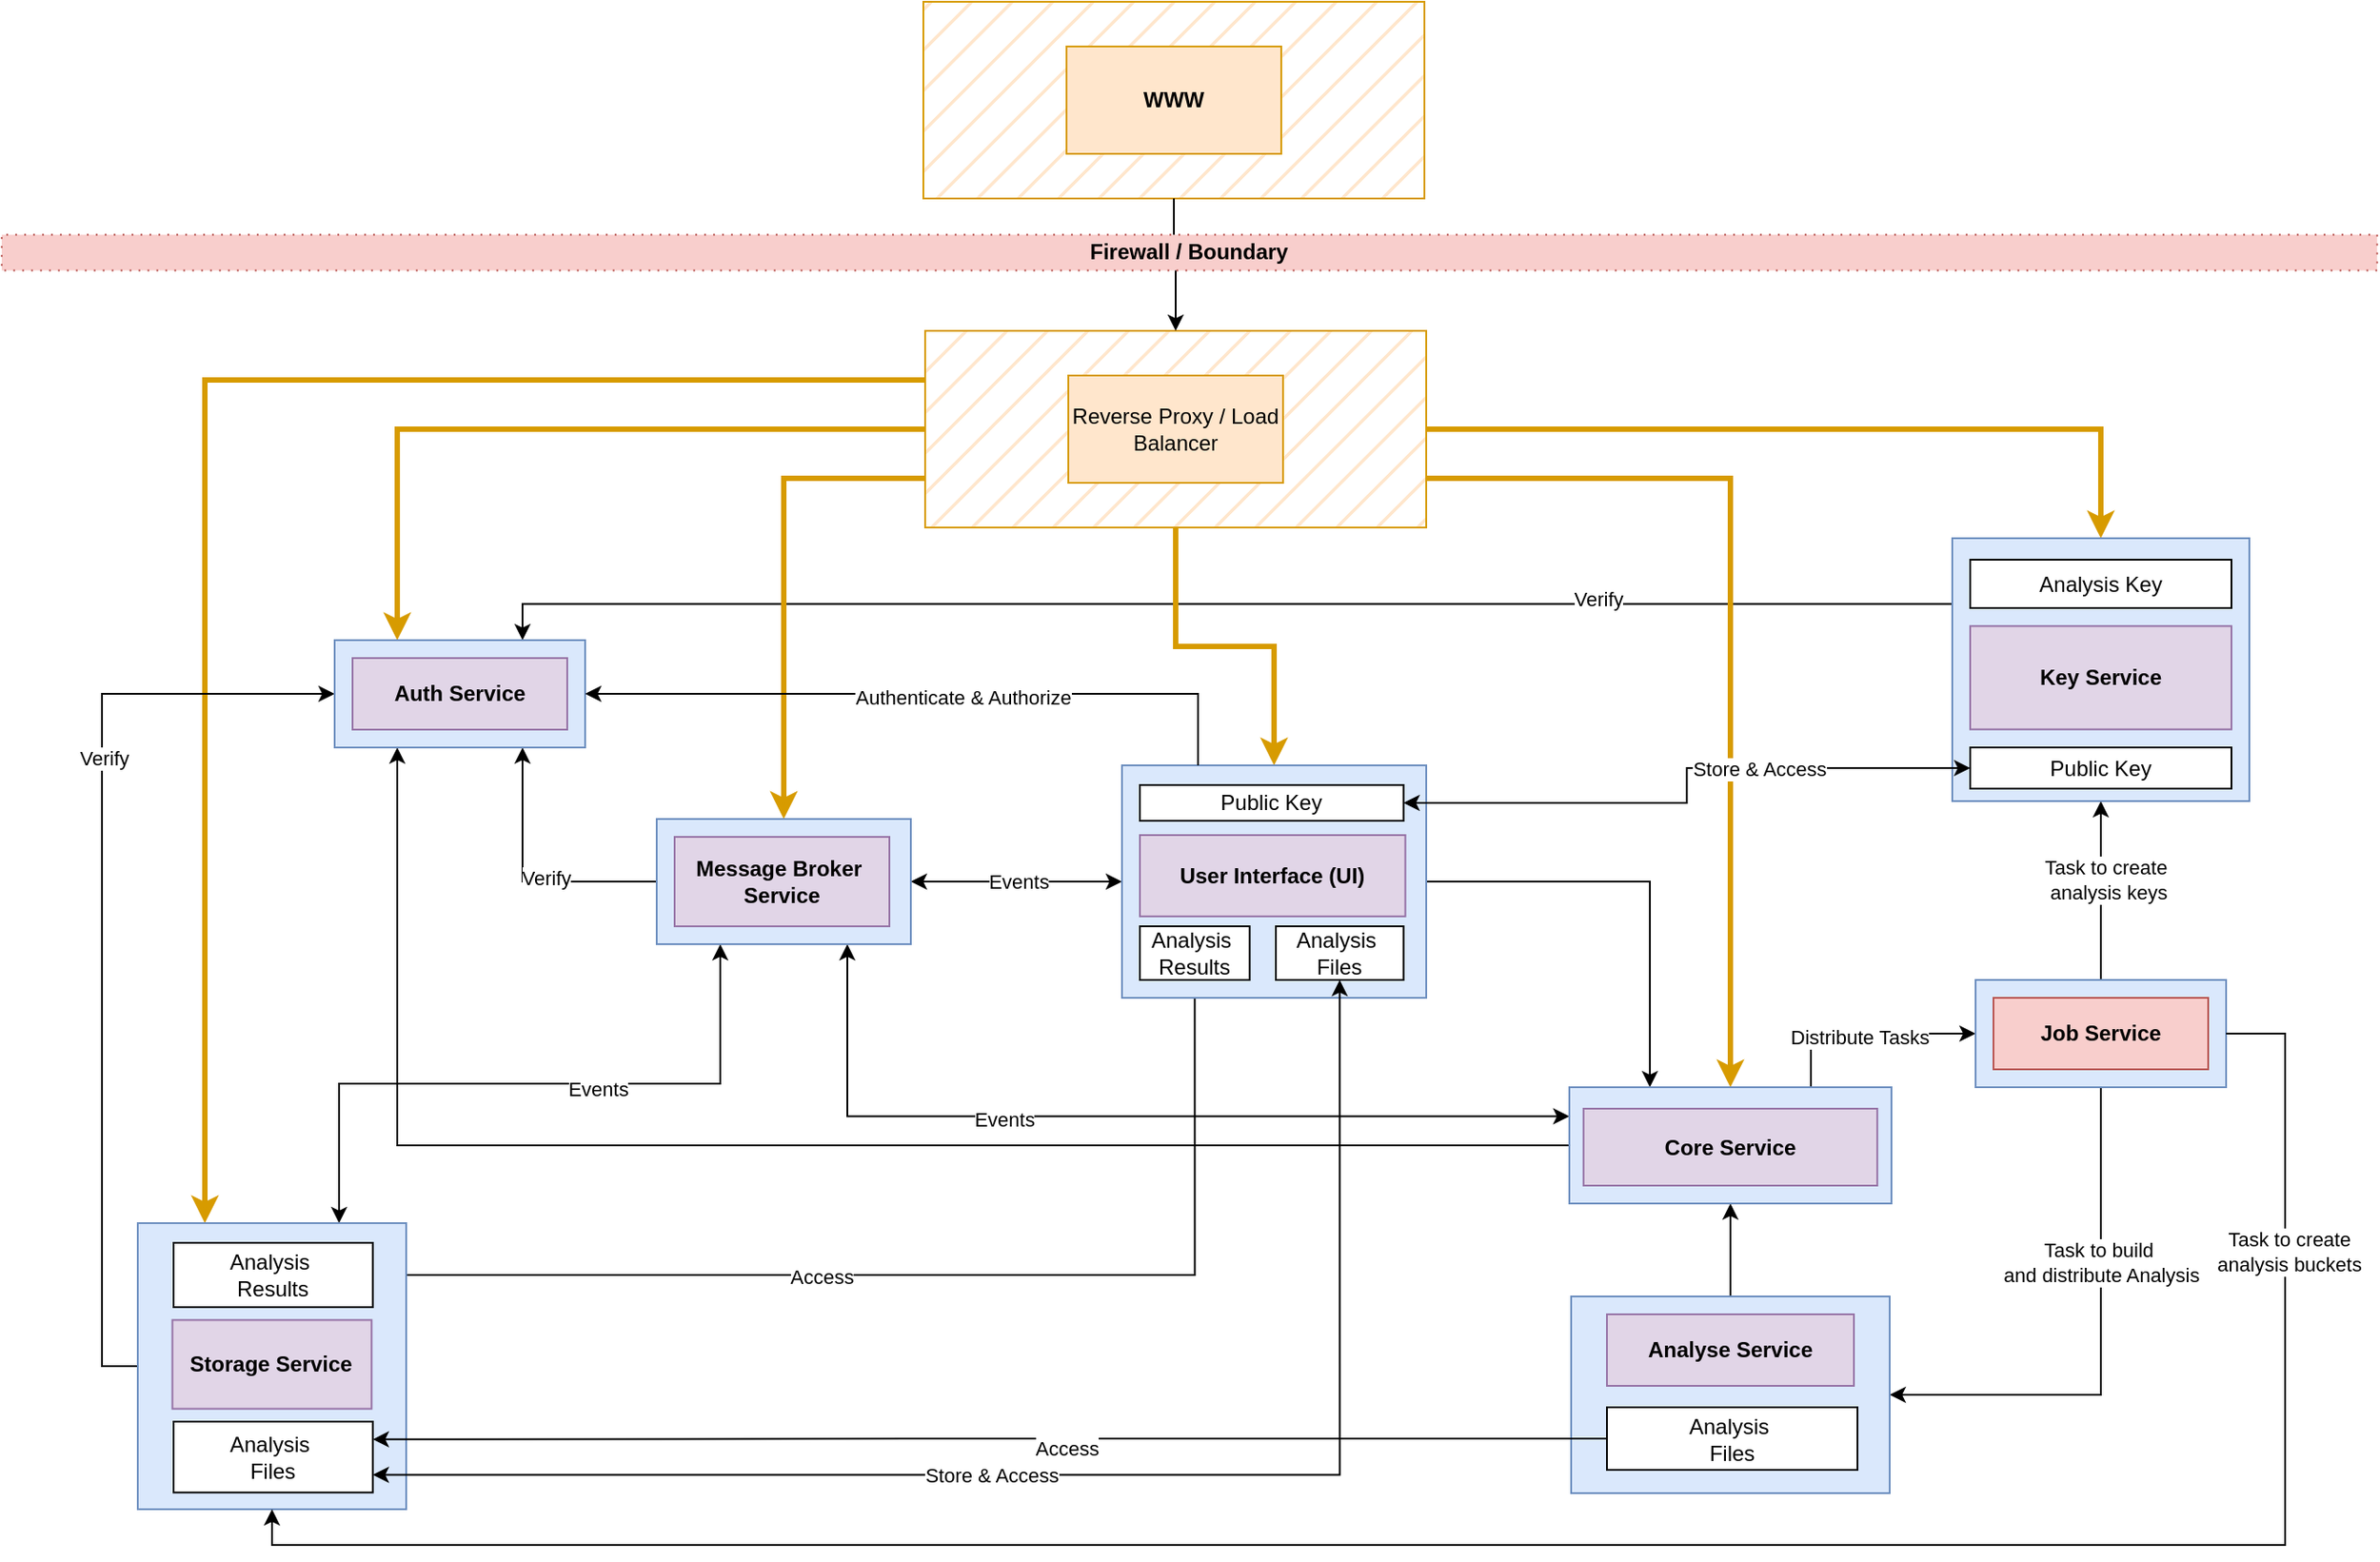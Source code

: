 <mxfile version="24.3.1" type="github">
  <diagram name="Page-1" id="822b0af5-4adb-64df-f703-e8dfc1f81529">
    <mxGraphModel dx="2060" dy="1594" grid="1" gridSize="10" guides="1" tooltips="1" connect="1" arrows="1" fold="1" page="1" pageScale="1" pageWidth="1100" pageHeight="850" background="none" math="0" shadow="0">
      <root>
        <mxCell id="0" />
        <mxCell id="1" parent="0" />
        <mxCell id="PBtX4HCvhkAMB2_3Ykh0-14" style="edgeStyle=orthogonalEdgeStyle;rounded=0;orthogonalLoop=1;jettySize=auto;html=1;entryX=0.25;entryY=0;entryDx=0;entryDy=0;fillColor=#ffe6cc;strokeColor=#d79b00;strokeWidth=3;exitX=0;exitY=0.25;exitDx=0;exitDy=0;" parent="1" source="PBtX4HCvhkAMB2_3Ykh0-4" target="oog65j6L7B87XHzVz9v1-12" edge="1">
          <mxGeometry relative="1" as="geometry" />
        </mxCell>
        <mxCell id="oog65j6L7B87XHzVz9v1-75" style="edgeStyle=orthogonalEdgeStyle;rounded=0;orthogonalLoop=1;jettySize=auto;html=1;entryX=0;entryY=0.5;entryDx=0;entryDy=0;fontColor=#FFFFFF;exitX=0;exitY=0.5;exitDx=0;exitDy=0;fillColor=#f9f7ed;shadow=0;strokeColor=#000000;" parent="1" source="oog65j6L7B87XHzVz9v1-12" target="oog65j6L7B87XHzVz9v1-2" edge="1">
          <mxGeometry relative="1" as="geometry">
            <mxPoint x="390" y="660" as="sourcePoint" />
          </mxGeometry>
        </mxCell>
        <mxCell id="PBtX4HCvhkAMB2_3Ykh0-20" value="Verify" style="edgeLabel;html=1;align=center;verticalAlign=middle;resizable=0;points=[];" parent="oog65j6L7B87XHzVz9v1-75" vertex="1" connectable="0">
          <mxGeometry x="0.369" y="-1" relative="1" as="geometry">
            <mxPoint as="offset" />
          </mxGeometry>
        </mxCell>
        <mxCell id="oog65j6L7B87XHzVz9v1-72" style="edgeStyle=orthogonalEdgeStyle;rounded=0;orthogonalLoop=1;jettySize=auto;html=1;fontColor=#FFFFFF;strokeColor=default;entryX=0.75;entryY=0;entryDx=0;entryDy=0;exitX=0;exitY=0.25;exitDx=0;exitDy=0;" parent="1" source="oog65j6L7B87XHzVz9v1-6" target="oog65j6L7B87XHzVz9v1-2" edge="1">
          <mxGeometry relative="1" as="geometry">
            <mxPoint x="1681" y="-165" as="sourcePoint" />
          </mxGeometry>
        </mxCell>
        <mxCell id="VzUCPUByovG9wuieKJeH-6" value="Verify" style="edgeLabel;html=1;align=center;verticalAlign=middle;resizable=0;points=[];" vertex="1" connectable="0" parent="oog65j6L7B87XHzVz9v1-72">
          <mxGeometry x="-0.515" y="-3" relative="1" as="geometry">
            <mxPoint as="offset" />
          </mxGeometry>
        </mxCell>
        <mxCell id="oog65j6L7B87XHzVz9v1-60" style="edgeStyle=orthogonalEdgeStyle;rounded=0;orthogonalLoop=1;jettySize=auto;html=1;exitX=0.75;exitY=1;exitDx=0;exitDy=0;fontColor=#FFFFFF;strokeColor=default;entryX=0;entryY=0.25;entryDx=0;entryDy=0;startArrow=classic;startFill=1;" parent="1" source="oog65j6L7B87XHzVz9v1-15" target="oog65j6L7B87XHzVz9v1-9" edge="1">
          <mxGeometry relative="1" as="geometry">
            <mxPoint x="829" y="475" as="sourcePoint" />
            <mxPoint x="1265" y="300" as="targetPoint" />
          </mxGeometry>
        </mxCell>
        <mxCell id="oog65j6L7B87XHzVz9v1-87" value="Text" style="edgeLabel;html=1;align=center;verticalAlign=middle;resizable=0;points=[];fontColor=#FFFFFF;" parent="oog65j6L7B87XHzVz9v1-60" vertex="1" connectable="0">
          <mxGeometry x="-0.298" y="-6" relative="1" as="geometry">
            <mxPoint as="offset" />
          </mxGeometry>
        </mxCell>
        <mxCell id="oog65j6L7B87XHzVz9v1-88" value="&lt;span style=&quot;&quot;&gt;&lt;font color=&quot;#000000&quot;&gt;Events&lt;/font&gt;&lt;/span&gt;" style="edgeLabel;html=1;align=center;verticalAlign=middle;resizable=0;points=[];fontColor=#FFFFFF;labelBackgroundColor=default;labelBorderColor=none;" parent="oog65j6L7B87XHzVz9v1-60" vertex="1" connectable="0">
          <mxGeometry x="-0.265" y="-1" relative="1" as="geometry">
            <mxPoint as="offset" />
          </mxGeometry>
        </mxCell>
        <mxCell id="oog65j6L7B87XHzVz9v1-73" style="edgeStyle=orthogonalEdgeStyle;rounded=0;orthogonalLoop=1;jettySize=auto;html=1;entryX=0.75;entryY=1;entryDx=0;entryDy=0;fontColor=#FFFFFF;strokeColor=default;" parent="1" source="oog65j6L7B87XHzVz9v1-15" target="oog65j6L7B87XHzVz9v1-2" edge="1">
          <mxGeometry relative="1" as="geometry" />
        </mxCell>
        <mxCell id="PBtX4HCvhkAMB2_3Ykh0-23" value="Verify" style="edgeLabel;html=1;align=center;verticalAlign=middle;resizable=0;points=[];" parent="oog65j6L7B87XHzVz9v1-73" vertex="1" connectable="0">
          <mxGeometry x="-0.164" y="-2" relative="1" as="geometry">
            <mxPoint as="offset" />
          </mxGeometry>
        </mxCell>
        <mxCell id="oog65j6L7B87XHzVz9v1-74" style="edgeStyle=orthogonalEdgeStyle;rounded=0;orthogonalLoop=1;jettySize=auto;html=1;fontColor=#FFFFFF;strokeColor=default;entryX=0.25;entryY=1;entryDx=0;entryDy=0;" parent="1" source="oog65j6L7B87XHzVz9v1-9" target="oog65j6L7B87XHzVz9v1-2" edge="1">
          <mxGeometry relative="1" as="geometry" />
        </mxCell>
        <mxCell id="oog65j6L7B87XHzVz9v1-86" style="edgeStyle=orthogonalEdgeStyle;rounded=0;orthogonalLoop=1;jettySize=auto;html=1;fontColor=#FFFFFF;strokeColor=default;entryX=0.25;entryY=0;entryDx=0;entryDy=0;" parent="1" source="oog65j6L7B87XHzVz9v1-83" target="oog65j6L7B87XHzVz9v1-9" edge="1">
          <mxGeometry relative="1" as="geometry" />
        </mxCell>
        <mxCell id="oog65j6L7B87XHzVz9v1-95" style="edgeStyle=orthogonalEdgeStyle;rounded=0;orthogonalLoop=1;jettySize=auto;html=1;fontColor=#FFFFFF;strokeColor=default;exitX=0.75;exitY=0;exitDx=0;exitDy=0;entryX=0.25;entryY=1;entryDx=0;entryDy=0;startArrow=classic;startFill=1;endArrow=classic;endFill=1;" parent="1" source="oog65j6L7B87XHzVz9v1-12" target="oog65j6L7B87XHzVz9v1-15" edge="1">
          <mxGeometry relative="1" as="geometry" />
        </mxCell>
        <mxCell id="oog65j6L7B87XHzVz9v1-96" value="&lt;font style=&quot;&quot;&gt;Events&lt;/font&gt;" style="edgeLabel;html=1;align=center;verticalAlign=middle;resizable=0;points=[];fontColor=#000000;labelBackgroundColor=#FFFFFF;" parent="oog65j6L7B87XHzVz9v1-95" vertex="1" connectable="0">
          <mxGeometry x="0.206" y="-3" relative="1" as="geometry">
            <mxPoint as="offset" />
          </mxGeometry>
        </mxCell>
        <mxCell id="oog65j6L7B87XHzVz9v1-97" style="edgeStyle=orthogonalEdgeStyle;rounded=0;orthogonalLoop=1;jettySize=auto;html=1;entryX=1;entryY=0.5;entryDx=0;entryDy=0;fontColor=#FFFFFF;strokeColor=default;endArrow=classic;endFill=1;startArrow=classic;startFill=1;" parent="1" source="oog65j6L7B87XHzVz9v1-83" target="oog65j6L7B87XHzVz9v1-15" edge="1">
          <mxGeometry relative="1" as="geometry" />
        </mxCell>
        <mxCell id="PBtX4HCvhkAMB2_3Ykh0-24" value="Events" style="edgeLabel;html=1;align=center;verticalAlign=middle;resizable=0;points=[];" parent="oog65j6L7B87XHzVz9v1-97" vertex="1" connectable="0">
          <mxGeometry x="-0.007" relative="1" as="geometry">
            <mxPoint as="offset" />
          </mxGeometry>
        </mxCell>
        <mxCell id="oog65j6L7B87XHzVz9v1-103" style="edgeStyle=orthogonalEdgeStyle;rounded=0;orthogonalLoop=1;jettySize=auto;html=1;fontColor=#FFFFFF;strokeColor=default;exitX=0.5;exitY=1;exitDx=0;exitDy=0;entryX=1;entryY=0.5;entryDx=0;entryDy=0;" parent="1" source="oog65j6L7B87XHzVz9v1-101" target="oog65j6L7B87XHzVz9v1-68" edge="1">
          <mxGeometry relative="1" as="geometry" />
        </mxCell>
        <mxCell id="VzUCPUByovG9wuieKJeH-23" value="Task to build&amp;nbsp;&lt;div&gt;and distribute Analysis&lt;/div&gt;" style="edgeLabel;html=1;align=center;verticalAlign=middle;resizable=0;points=[];" vertex="1" connectable="0" parent="oog65j6L7B87XHzVz9v1-103">
          <mxGeometry x="-0.326" relative="1" as="geometry">
            <mxPoint as="offset" />
          </mxGeometry>
        </mxCell>
        <mxCell id="oog65j6L7B87XHzVz9v1-104" style="edgeStyle=orthogonalEdgeStyle;rounded=0;orthogonalLoop=1;jettySize=auto;html=1;entryX=0;entryY=0.5;entryDx=0;entryDy=0;fontColor=#FFFFFF;strokeColor=default;exitX=0.75;exitY=0;exitDx=0;exitDy=0;" parent="1" source="oog65j6L7B87XHzVz9v1-9" target="oog65j6L7B87XHzVz9v1-101" edge="1">
          <mxGeometry relative="1" as="geometry" />
        </mxCell>
        <mxCell id="VzUCPUByovG9wuieKJeH-26" value="Distribute Tasks" style="edgeLabel;html=1;align=center;verticalAlign=middle;resizable=0;points=[];" vertex="1" connectable="0" parent="oog65j6L7B87XHzVz9v1-104">
          <mxGeometry x="-0.066" y="-2" relative="1" as="geometry">
            <mxPoint as="offset" />
          </mxGeometry>
        </mxCell>
        <mxCell id="PBtX4HCvhkAMB2_3Ykh0-3" value="" style="group;fillColor=#fad7ac;strokeColor=#b46504;fillStyle=hatch;" parent="1" vertex="1" connectable="0">
          <mxGeometry x="1110" y="-403" width="280" height="110" as="geometry" />
        </mxCell>
        <mxCell id="PBtX4HCvhkAMB2_3Ykh0-4" value="" style="rounded=0;whiteSpace=wrap;html=1;fillColor=#ffe6cc;fillStyle=hatch;strokeColor=#d79b00;" parent="PBtX4HCvhkAMB2_3Ykh0-3" vertex="1">
          <mxGeometry width="280" height="110" as="geometry" />
        </mxCell>
        <mxCell id="PBtX4HCvhkAMB2_3Ykh0-5" value="Reverse Proxy / Load Balancer" style="rounded=0;whiteSpace=wrap;html=1;fillColor=#ffe6cc;strokeColor=#d79b00;" parent="PBtX4HCvhkAMB2_3Ykh0-3" vertex="1">
          <mxGeometry x="80" y="25" width="120" height="60" as="geometry" />
        </mxCell>
        <mxCell id="PBtX4HCvhkAMB2_3Ykh0-6" value="" style="group;fillColor=#fad7ac;fillStyle=hatch;strokeColor=#b46504;" parent="1" vertex="1" connectable="0">
          <mxGeometry x="1109" y="-587" width="280" height="110" as="geometry" />
        </mxCell>
        <mxCell id="PBtX4HCvhkAMB2_3Ykh0-7" value="" style="rounded=0;whiteSpace=wrap;html=1;fillStyle=hatch;fillColor=#ffe6cc;strokeColor=#d79b00;" parent="PBtX4HCvhkAMB2_3Ykh0-6" vertex="1">
          <mxGeometry width="280" height="110" as="geometry" />
        </mxCell>
        <mxCell id="PBtX4HCvhkAMB2_3Ykh0-8" value="&lt;b&gt;WWW&lt;/b&gt;" style="rounded=0;whiteSpace=wrap;html=1;fillColor=#ffe6cc;strokeColor=#d79b00;" parent="PBtX4HCvhkAMB2_3Ykh0-6" vertex="1">
          <mxGeometry x="80" y="25" width="120" height="60" as="geometry" />
        </mxCell>
        <mxCell id="PBtX4HCvhkAMB2_3Ykh0-9" style="edgeStyle=orthogonalEdgeStyle;rounded=0;orthogonalLoop=1;jettySize=auto;html=1;entryX=0.5;entryY=0;entryDx=0;entryDy=0;" parent="1" source="PBtX4HCvhkAMB2_3Ykh0-7" target="PBtX4HCvhkAMB2_3Ykh0-4" edge="1">
          <mxGeometry relative="1" as="geometry" />
        </mxCell>
        <mxCell id="PBtX4HCvhkAMB2_3Ykh0-2" value="Firewall / Boundary" style="rounded=0;whiteSpace=wrap;html=1;fillColor=#f8cecc;strokeColor=#b85450;dashed=1;dashPattern=1 4;fontStyle=1;horizontal=0;rotation=90;" parent="1" vertex="1">
          <mxGeometry x="1247.68" y="-1110.46" width="20" height="1327.43" as="geometry" />
        </mxCell>
        <mxCell id="PBtX4HCvhkAMB2_3Ykh0-10" style="edgeStyle=orthogonalEdgeStyle;rounded=0;orthogonalLoop=1;jettySize=auto;html=1;fillColor=#ffe6cc;strokeColor=#d79b00;strokeWidth=3;" parent="1" source="PBtX4HCvhkAMB2_3Ykh0-4" target="oog65j6L7B87XHzVz9v1-6" edge="1">
          <mxGeometry relative="1" as="geometry" />
        </mxCell>
        <mxCell id="PBtX4HCvhkAMB2_3Ykh0-11" style="edgeStyle=orthogonalEdgeStyle;rounded=0;orthogonalLoop=1;jettySize=auto;html=1;entryX=0.5;entryY=0;entryDx=0;entryDy=0;exitX=1;exitY=0.75;exitDx=0;exitDy=0;fillColor=#ffe6cc;strokeColor=#d79b00;strokeWidth=3;" parent="1" source="PBtX4HCvhkAMB2_3Ykh0-4" target="oog65j6L7B87XHzVz9v1-9" edge="1">
          <mxGeometry relative="1" as="geometry" />
        </mxCell>
        <mxCell id="PBtX4HCvhkAMB2_3Ykh0-12" style="edgeStyle=orthogonalEdgeStyle;rounded=0;orthogonalLoop=1;jettySize=auto;html=1;entryX=0.5;entryY=0;entryDx=0;entryDy=0;fillColor=#ffe6cc;strokeColor=#d79b00;exitX=0;exitY=0.75;exitDx=0;exitDy=0;strokeWidth=3;" parent="1" source="PBtX4HCvhkAMB2_3Ykh0-4" target="oog65j6L7B87XHzVz9v1-15" edge="1">
          <mxGeometry relative="1" as="geometry" />
        </mxCell>
        <mxCell id="PBtX4HCvhkAMB2_3Ykh0-15" style="edgeStyle=orthogonalEdgeStyle;rounded=0;orthogonalLoop=1;jettySize=auto;html=1;strokeWidth=3;fillColor=#ffe6cc;strokeColor=#d79b00;" parent="1" source="PBtX4HCvhkAMB2_3Ykh0-4" target="oog65j6L7B87XHzVz9v1-83" edge="1">
          <mxGeometry relative="1" as="geometry" />
        </mxCell>
        <mxCell id="PBtX4HCvhkAMB2_3Ykh0-31" style="edgeStyle=orthogonalEdgeStyle;rounded=0;orthogonalLoop=1;jettySize=auto;html=1;entryX=0.25;entryY=0;entryDx=0;entryDy=0;fillColor=#ffe6cc;strokeColor=#d79b00;strokeWidth=3;" parent="1" source="PBtX4HCvhkAMB2_3Ykh0-4" target="oog65j6L7B87XHzVz9v1-2" edge="1">
          <mxGeometry relative="1" as="geometry" />
        </mxCell>
        <mxCell id="VzUCPUByovG9wuieKJeH-3" style="edgeStyle=orthogonalEdgeStyle;rounded=0;orthogonalLoop=1;jettySize=auto;html=1;entryX=0.5;entryY=0;entryDx=0;entryDy=0;startArrow=classic;startFill=1;endArrow=none;endFill=0;" edge="1" parent="1" source="oog65j6L7B87XHzVz9v1-9" target="oog65j6L7B87XHzVz9v1-68">
          <mxGeometry relative="1" as="geometry" />
        </mxCell>
        <mxCell id="VzUCPUByovG9wuieKJeH-5" style="edgeStyle=orthogonalEdgeStyle;rounded=0;orthogonalLoop=1;jettySize=auto;html=1;entryX=0.5;entryY=1;entryDx=0;entryDy=0;" edge="1" parent="1" source="oog65j6L7B87XHzVz9v1-101" target="oog65j6L7B87XHzVz9v1-6">
          <mxGeometry relative="1" as="geometry" />
        </mxCell>
        <mxCell id="VzUCPUByovG9wuieKJeH-25" value="Task to create&amp;nbsp;&lt;div&gt;analysis keys&lt;/div&gt;" style="edgeLabel;html=1;align=center;verticalAlign=middle;resizable=0;points=[];" vertex="1" connectable="0" parent="VzUCPUByovG9wuieKJeH-5">
          <mxGeometry x="0.116" y="-4" relative="1" as="geometry">
            <mxPoint as="offset" />
          </mxGeometry>
        </mxCell>
        <mxCell id="oog65j6L7B87XHzVz9v1-6" value="" style="rounded=0;whiteSpace=wrap;html=1;fillColor=#dae8fc;strokeColor=#6c8ebf;container=0;" parent="1" vertex="1">
          <mxGeometry x="1684" y="-287" width="166" height="147" as="geometry" />
        </mxCell>
        <mxCell id="oog65j6L7B87XHzVz9v1-30" value="Public Key" style="rounded=0;whiteSpace=wrap;html=1;container=0;" parent="1" vertex="1">
          <mxGeometry x="1694" y="-170" width="146" height="23" as="geometry" />
        </mxCell>
        <mxCell id="oog65j6L7B87XHzVz9v1-7" value="&lt;b&gt;Key Service&lt;/b&gt;" style="rounded=0;whiteSpace=wrap;html=1;fillColor=#e1d5e7;strokeColor=#9673a6;container=0;" parent="1" vertex="1">
          <mxGeometry x="1694" y="-237.87" width="146" height="57.73" as="geometry" />
        </mxCell>
        <mxCell id="oog65j6L7B87XHzVz9v1-33" value="Analysis Key" style="rounded=0;whiteSpace=wrap;html=1;container=0;" parent="1" vertex="1">
          <mxGeometry x="1694" y="-275" width="146" height="27" as="geometry" />
        </mxCell>
        <mxCell id="PBtX4HCvhkAMB2_3Ykh0-16" style="edgeStyle=orthogonalEdgeStyle;rounded=0;orthogonalLoop=1;jettySize=auto;html=1;entryX=1;entryY=0.5;entryDx=0;entryDy=0;exitX=0.5;exitY=1;exitDx=0;exitDy=0;" parent="1" source="oog65j6L7B87XHzVz9v1-29" target="oog65j6L7B87XHzVz9v1-23" edge="1">
          <mxGeometry relative="1" as="geometry" />
        </mxCell>
        <mxCell id="PBtX4HCvhkAMB2_3Ykh0-17" value="Access" style="edgeLabel;html=1;align=center;verticalAlign=middle;resizable=0;points=[];" parent="PBtX4HCvhkAMB2_3Ykh0-16" vertex="1" connectable="0">
          <mxGeometry x="0.196" y="1" relative="1" as="geometry">
            <mxPoint as="offset" />
          </mxGeometry>
        </mxCell>
        <mxCell id="VzUCPUByovG9wuieKJeH-7" value="" style="group" vertex="1" connectable="0" parent="1">
          <mxGeometry x="1220" y="-160" width="170" height="130" as="geometry" />
        </mxCell>
        <mxCell id="oog65j6L7B87XHzVz9v1-83" value="" style="rounded=0;whiteSpace=wrap;html=1;fillColor=#dae8fc;strokeColor=#6c8ebf;container=0;" parent="VzUCPUByovG9wuieKJeH-7" vertex="1">
          <mxGeometry width="170" height="130" as="geometry" />
        </mxCell>
        <mxCell id="oog65j6L7B87XHzVz9v1-84" value="&lt;b&gt;User Interface (UI)&lt;/b&gt;" style="rounded=0;whiteSpace=wrap;html=1;fillColor=#e1d5e7;strokeColor=#9673a6;container=0;" parent="VzUCPUByovG9wuieKJeH-7" vertex="1">
          <mxGeometry x="10" y="39" width="148.33" height="45.45" as="geometry" />
        </mxCell>
        <mxCell id="oog65j6L7B87XHzVz9v1-29" value="Analysis&amp;nbsp;&lt;br&gt;Results" style="rounded=0;whiteSpace=wrap;html=1;container=0;" parent="VzUCPUByovG9wuieKJeH-7" vertex="1">
          <mxGeometry x="10" y="90" width="61.33" height="30" as="geometry" />
        </mxCell>
        <mxCell id="oog65j6L7B87XHzVz9v1-27" value="Public Key" style="rounded=0;whiteSpace=wrap;html=1;container=0;" parent="VzUCPUByovG9wuieKJeH-7" vertex="1">
          <mxGeometry x="10" y="11" width="147.33" height="20" as="geometry" />
        </mxCell>
        <mxCell id="oog65j6L7B87XHzVz9v1-71" value="Analysis&amp;nbsp;&lt;br&gt;Files" style="rounded=0;whiteSpace=wrap;html=1;container=0;" parent="VzUCPUByovG9wuieKJeH-7" vertex="1">
          <mxGeometry x="86" y="90" width="71.33" height="30" as="geometry" />
        </mxCell>
        <mxCell id="VzUCPUByovG9wuieKJeH-8" value="" style="group" vertex="1" connectable="0" parent="1">
          <mxGeometry x="960" y="-130" width="142" height="70" as="geometry" />
        </mxCell>
        <mxCell id="oog65j6L7B87XHzVz9v1-15" value="" style="rounded=0;whiteSpace=wrap;html=1;fillColor=#dae8fc;strokeColor=#6c8ebf;container=0;" parent="VzUCPUByovG9wuieKJeH-8" vertex="1">
          <mxGeometry width="142" height="70" as="geometry" />
        </mxCell>
        <mxCell id="oog65j6L7B87XHzVz9v1-16" value="&lt;b&gt;Message Broker&amp;nbsp;&lt;br&gt;Service&lt;/b&gt;" style="rounded=0;whiteSpace=wrap;html=1;fillColor=#e1d5e7;strokeColor=#9673a6;container=0;" parent="VzUCPUByovG9wuieKJeH-8" vertex="1">
          <mxGeometry x="10" y="10" width="120" height="50" as="geometry" />
        </mxCell>
        <mxCell id="VzUCPUByovG9wuieKJeH-9" value="" style="group" vertex="1" connectable="0" parent="1">
          <mxGeometry x="780" y="-230" width="140" height="60" as="geometry" />
        </mxCell>
        <mxCell id="oog65j6L7B87XHzVz9v1-2" value="" style="rounded=0;whiteSpace=wrap;html=1;fillColor=#dae8fc;strokeColor=#6c8ebf;container=0;" parent="VzUCPUByovG9wuieKJeH-9" vertex="1">
          <mxGeometry width="140" height="60" as="geometry" />
        </mxCell>
        <mxCell id="oog65j6L7B87XHzVz9v1-3" value="&lt;b&gt;Auth Service&lt;/b&gt;" style="rounded=0;whiteSpace=wrap;html=1;fillColor=#e1d5e7;strokeColor=#9673a6;container=0;" parent="VzUCPUByovG9wuieKJeH-9" vertex="1">
          <mxGeometry x="10" y="10" width="120" height="40" as="geometry" />
        </mxCell>
        <mxCell id="VzUCPUByovG9wuieKJeH-10" value="" style="group" vertex="1" connectable="0" parent="1">
          <mxGeometry x="1471" y="137" width="178" height="110" as="geometry" />
        </mxCell>
        <mxCell id="oog65j6L7B87XHzVz9v1-68" value="" style="rounded=0;whiteSpace=wrap;html=1;fillColor=#dae8fc;strokeColor=#6c8ebf;container=0;movable=1;resizable=1;rotatable=1;deletable=1;editable=1;locked=0;connectable=1;" parent="VzUCPUByovG9wuieKJeH-10" vertex="1">
          <mxGeometry width="178" height="110" as="geometry" />
        </mxCell>
        <mxCell id="oog65j6L7B87XHzVz9v1-69" value="&lt;b&gt;Analyse Service&lt;/b&gt;" style="rounded=0;whiteSpace=wrap;html=1;container=0;fillColor=#e1d5e7;strokeColor=#9673a6;movable=1;resizable=1;rotatable=1;deletable=1;editable=1;locked=0;connectable=1;" parent="VzUCPUByovG9wuieKJeH-10" vertex="1">
          <mxGeometry x="20" y="10" width="138" height="40" as="geometry" />
        </mxCell>
        <mxCell id="PBtX4HCvhkAMB2_3Ykh0-28" value="Analysis&amp;nbsp;&lt;br&gt;Files" style="rounded=0;whiteSpace=wrap;html=1;container=0;movable=1;resizable=1;rotatable=1;deletable=1;editable=1;locked=0;connectable=1;" parent="VzUCPUByovG9wuieKJeH-10" vertex="1">
          <mxGeometry x="20" y="62" width="140" height="35" as="geometry" />
        </mxCell>
        <mxCell id="VzUCPUByovG9wuieKJeH-11" value="" style="group" vertex="1" connectable="0" parent="1">
          <mxGeometry x="1470" y="20" width="180" height="65" as="geometry" />
        </mxCell>
        <mxCell id="oog65j6L7B87XHzVz9v1-9" value="" style="rounded=0;whiteSpace=wrap;html=1;fillColor=#dae8fc;strokeColor=#6c8ebf;container=0;" parent="VzUCPUByovG9wuieKJeH-11" vertex="1">
          <mxGeometry width="180" height="65" as="geometry" />
        </mxCell>
        <mxCell id="oog65j6L7B87XHzVz9v1-25" value="&lt;b&gt;Core Service&lt;/b&gt;" style="rounded=0;whiteSpace=wrap;html=1;fillColor=#e1d5e7;strokeColor=#9673a6;container=0;" parent="VzUCPUByovG9wuieKJeH-11" vertex="1">
          <mxGeometry x="7.91" y="12" width="164.18" height="43" as="geometry" />
        </mxCell>
        <mxCell id="VzUCPUByovG9wuieKJeH-12" value="" style="group" vertex="1" connectable="0" parent="1">
          <mxGeometry x="1697" y="-40" width="140" height="60" as="geometry" />
        </mxCell>
        <mxCell id="oog65j6L7B87XHzVz9v1-101" value="" style="rounded=0;whiteSpace=wrap;html=1;fillColor=#dae8fc;strokeColor=#6c8ebf;container=0;" parent="VzUCPUByovG9wuieKJeH-12" vertex="1">
          <mxGeometry width="140" height="60" as="geometry" />
        </mxCell>
        <mxCell id="oog65j6L7B87XHzVz9v1-102" value="&lt;b&gt;Job Service&lt;/b&gt;" style="rounded=0;whiteSpace=wrap;html=1;fillColor=#f8cecc;strokeColor=#b85450;container=0;" parent="VzUCPUByovG9wuieKJeH-12" vertex="1">
          <mxGeometry x="10" y="10" width="120" height="40" as="geometry" />
        </mxCell>
        <mxCell id="VzUCPUByovG9wuieKJeH-17" value="" style="group" vertex="1" connectable="0" parent="1">
          <mxGeometry x="670" y="96" width="150" height="160" as="geometry" />
        </mxCell>
        <mxCell id="oog65j6L7B87XHzVz9v1-12" value="" style="rounded=0;whiteSpace=wrap;html=1;fillColor=#dae8fc;strokeColor=#6c8ebf;container=0;" parent="VzUCPUByovG9wuieKJeH-17" vertex="1">
          <mxGeometry width="150" height="160" as="geometry" />
        </mxCell>
        <mxCell id="oog65j6L7B87XHzVz9v1-89" value="Analysis&amp;nbsp;&lt;br&gt;Files" style="rounded=0;whiteSpace=wrap;html=1;container=0;" parent="VzUCPUByovG9wuieKJeH-17" vertex="1">
          <mxGeometry x="20" y="111" width="111.33" height="39.64" as="geometry" />
        </mxCell>
        <mxCell id="oog65j6L7B87XHzVz9v1-23" value="Analysis&amp;nbsp;&lt;br&gt;Results" style="rounded=0;whiteSpace=wrap;html=1;container=0;" parent="VzUCPUByovG9wuieKJeH-17" vertex="1">
          <mxGeometry x="20" y="11" width="111.33" height="36" as="geometry" />
        </mxCell>
        <mxCell id="oog65j6L7B87XHzVz9v1-13" value="&lt;b&gt;Storage Service&lt;/b&gt;" style="rounded=0;whiteSpace=wrap;html=1;fillColor=#e1d5e7;strokeColor=#9673a6;container=0;" parent="VzUCPUByovG9wuieKJeH-17" vertex="1">
          <mxGeometry x="19.33" y="54.18" width="111.33" height="49.64" as="geometry" />
        </mxCell>
        <mxCell id="VzUCPUByovG9wuieKJeH-19" style="edgeStyle=orthogonalEdgeStyle;rounded=0;orthogonalLoop=1;jettySize=auto;html=1;entryX=1;entryY=0.5;entryDx=0;entryDy=0;exitX=0.25;exitY=0;exitDx=0;exitDy=0;" edge="1" parent="1" source="oog65j6L7B87XHzVz9v1-83" target="oog65j6L7B87XHzVz9v1-2">
          <mxGeometry relative="1" as="geometry" />
        </mxCell>
        <mxCell id="VzUCPUByovG9wuieKJeH-21" value="Authenticate &amp;amp; Authorize" style="edgeLabel;html=1;align=center;verticalAlign=middle;resizable=0;points=[];" vertex="1" connectable="0" parent="VzUCPUByovG9wuieKJeH-19">
          <mxGeometry x="-0.104" y="2" relative="1" as="geometry">
            <mxPoint as="offset" />
          </mxGeometry>
        </mxCell>
        <mxCell id="oog65j6L7B87XHzVz9v1-90" style="edgeStyle=orthogonalEdgeStyle;rounded=0;orthogonalLoop=1;jettySize=auto;html=1;entryX=1;entryY=0.75;entryDx=0;entryDy=0;fontColor=#FFFFFF;strokeColor=default;exitX=0.5;exitY=1;exitDx=0;exitDy=0;startArrow=classic;startFill=1;" parent="1" source="oog65j6L7B87XHzVz9v1-71" target="oog65j6L7B87XHzVz9v1-89" edge="1">
          <mxGeometry relative="1" as="geometry" />
        </mxCell>
        <mxCell id="oog65j6L7B87XHzVz9v1-93" value="Store &amp;amp; Access" style="edgeLabel;html=1;align=center;verticalAlign=middle;resizable=0;points=[];fontColor=#000000;labelBackgroundColor=#FFFFFF;" parent="oog65j6L7B87XHzVz9v1-90" vertex="1" connectable="0">
          <mxGeometry x="0.155" relative="1" as="geometry">
            <mxPoint as="offset" />
          </mxGeometry>
        </mxCell>
        <mxCell id="PBtX4HCvhkAMB2_3Ykh0-29" style="edgeStyle=orthogonalEdgeStyle;rounded=0;orthogonalLoop=1;jettySize=auto;html=1;entryX=1;entryY=0.25;entryDx=0;entryDy=0;" parent="1" source="PBtX4HCvhkAMB2_3Ykh0-28" target="oog65j6L7B87XHzVz9v1-89" edge="1">
          <mxGeometry relative="1" as="geometry">
            <mxPoint x="731" y="680" as="targetPoint" />
          </mxGeometry>
        </mxCell>
        <mxCell id="PBtX4HCvhkAMB2_3Ykh0-30" value="Access" style="edgeLabel;html=1;align=center;verticalAlign=middle;resizable=0;points=[];" parent="PBtX4HCvhkAMB2_3Ykh0-29" vertex="1" connectable="0">
          <mxGeometry x="-0.121" y="5" relative="1" as="geometry">
            <mxPoint x="1" as="offset" />
          </mxGeometry>
        </mxCell>
        <mxCell id="oog65j6L7B87XHzVz9v1-65" style="edgeStyle=orthogonalEdgeStyle;rounded=0;orthogonalLoop=1;jettySize=auto;html=1;fontColor=#FFFFFF;strokeColor=default;startArrow=classic;startFill=1;entryX=0;entryY=0.5;entryDx=0;entryDy=0;" parent="1" source="oog65j6L7B87XHzVz9v1-27" target="oog65j6L7B87XHzVz9v1-30" edge="1">
          <mxGeometry relative="1" as="geometry" />
        </mxCell>
        <mxCell id="PBtX4HCvhkAMB2_3Ykh0-27" value="Store &amp;amp; Access" style="edgeLabel;html=1;align=center;verticalAlign=middle;resizable=0;points=[];" parent="oog65j6L7B87XHzVz9v1-65" vertex="1" connectable="0">
          <mxGeometry x="0.298" relative="1" as="geometry">
            <mxPoint as="offset" />
          </mxGeometry>
        </mxCell>
        <mxCell id="VzUCPUByovG9wuieKJeH-22" style="edgeStyle=orthogonalEdgeStyle;rounded=0;orthogonalLoop=1;jettySize=auto;html=1;entryX=0.5;entryY=1;entryDx=0;entryDy=0;exitX=1;exitY=0.5;exitDx=0;exitDy=0;" edge="1" parent="1" source="oog65j6L7B87XHzVz9v1-101" target="oog65j6L7B87XHzVz9v1-12">
          <mxGeometry relative="1" as="geometry">
            <mxPoint x="1860" as="sourcePoint" />
            <Array as="points">
              <mxPoint x="1870" y="-10" />
              <mxPoint x="1870" y="276" />
              <mxPoint x="745" y="276" />
            </Array>
          </mxGeometry>
        </mxCell>
        <mxCell id="VzUCPUByovG9wuieKJeH-24" value="Task to create&lt;div&gt;analysis buckets&lt;/div&gt;" style="edgeLabel;html=1;align=center;verticalAlign=middle;resizable=0;points=[];" vertex="1" connectable="0" parent="VzUCPUByovG9wuieKJeH-22">
          <mxGeometry x="-0.789" y="2" relative="1" as="geometry">
            <mxPoint as="offset" />
          </mxGeometry>
        </mxCell>
      </root>
    </mxGraphModel>
  </diagram>
</mxfile>
